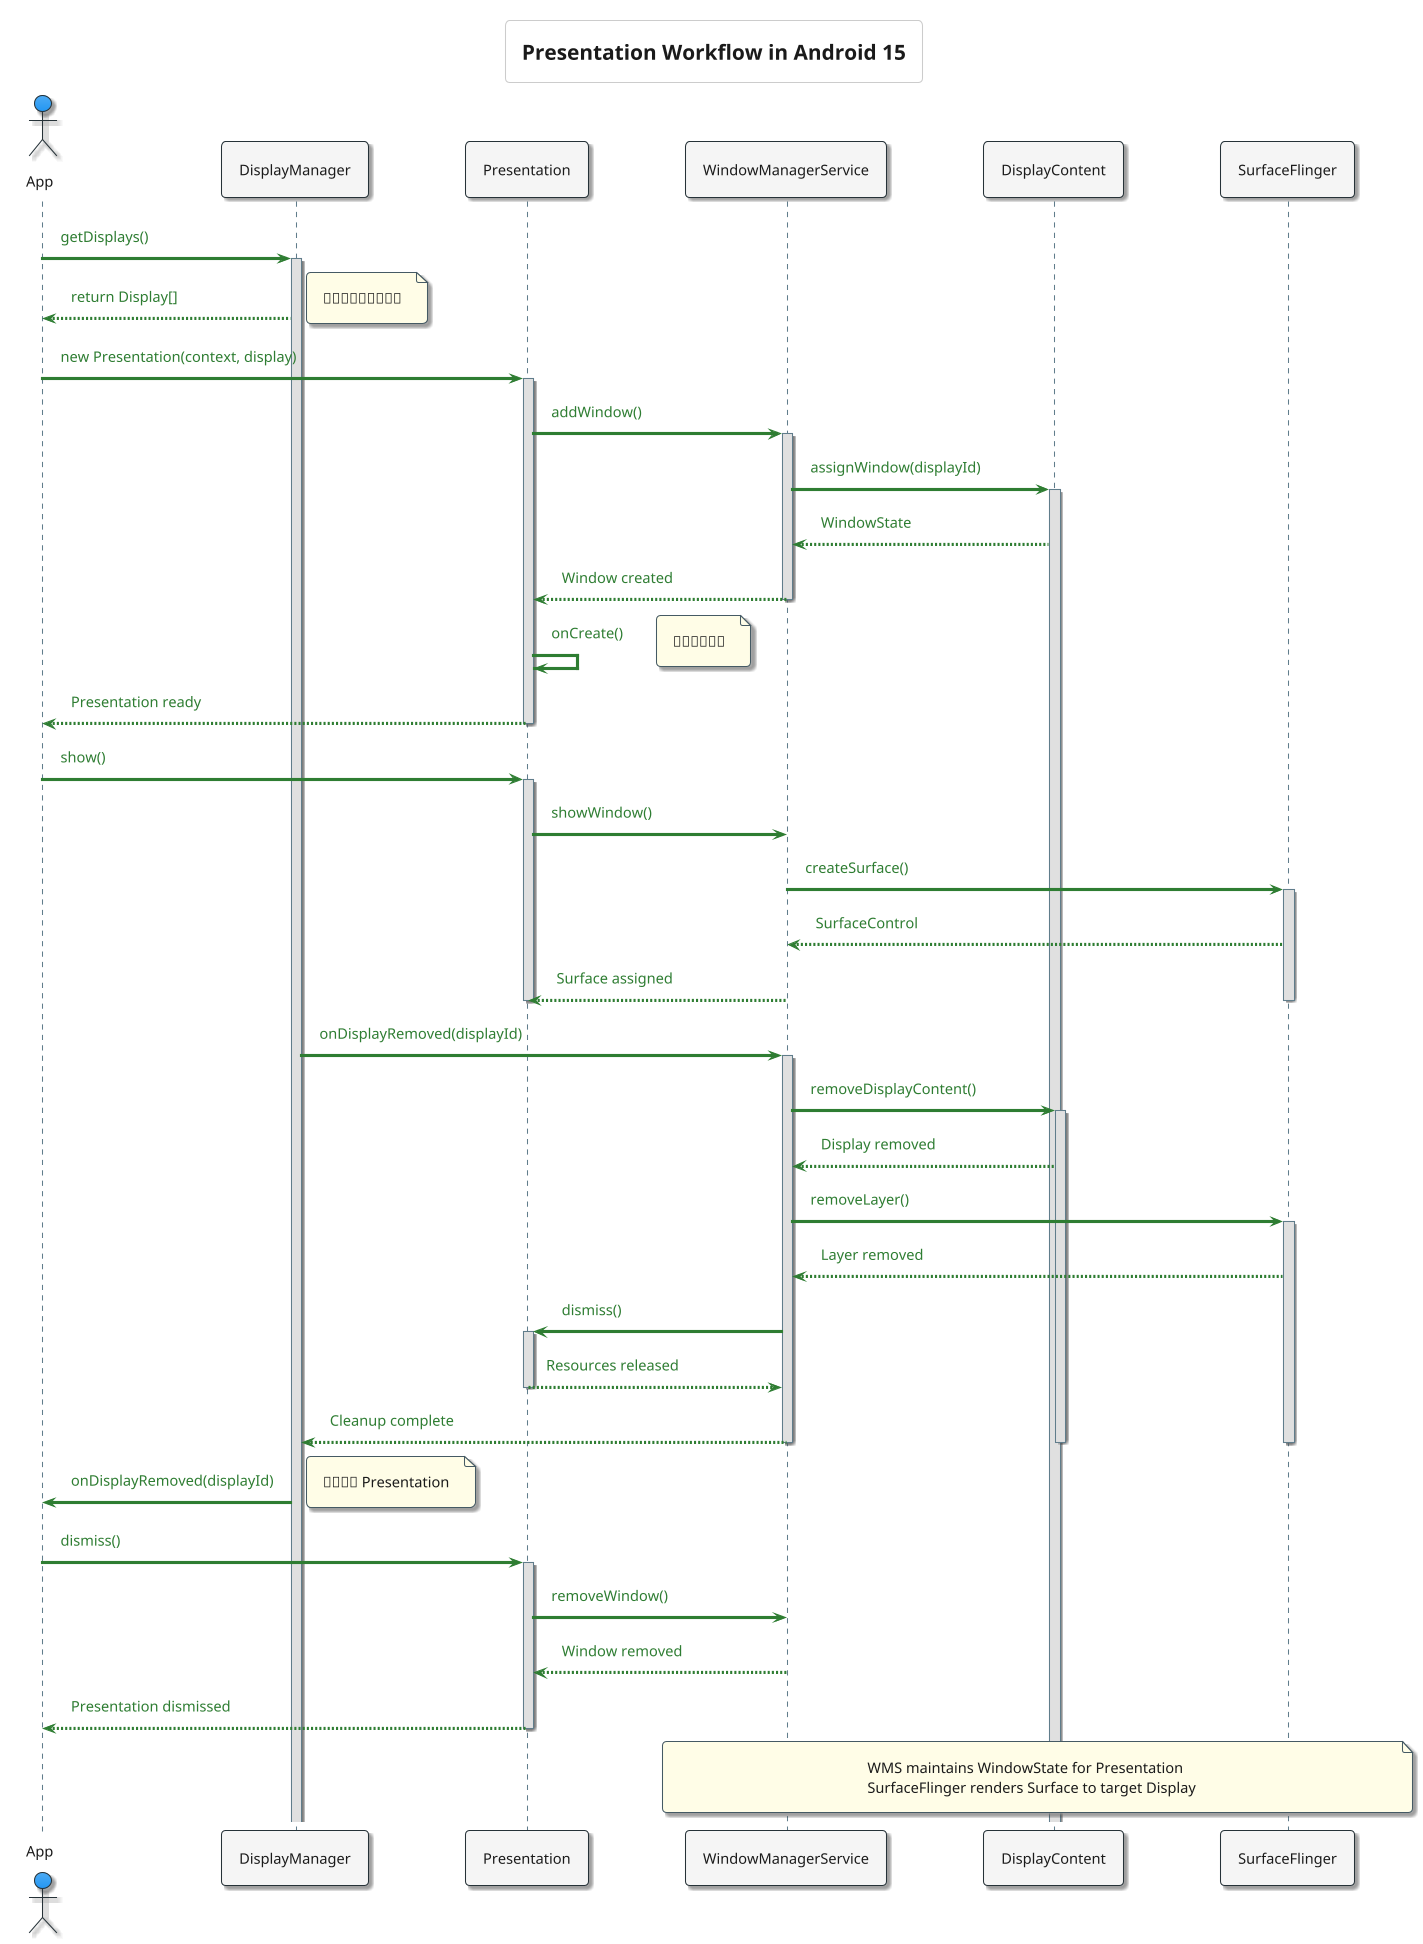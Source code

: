 @startuml
!theme materia


skinparam defaultFontName "Noto Sans"
skinparam defaultFontColor #1A1A1A
skinparam defaultFontSize 14
skinparam shadowing true

skinparam sequence {
    ArrowColor #2E7D32
    ArrowFontColor #2E7D32
    ActorBorderColor #263238
    ParticipantBorderColor #263238
    LifeLineBorderColor #607D8B
    LifeLineBackgroundColor #E0E0E0
    ParticipantBackgroundColor #F5F5F5
    ParticipantFontColor #1A1A1A
    BoxBorderColor #455A64
    BoxBackgroundColor #ECEFF1
}

skinparam note {
    BorderColor #455A64
    BackgroundColor #FFFDE7
    FontColor #1A1A1A
    Shadowing true
}

title Presentation Workflow in Android 15

actor App
participant DisplayManager
participant Presentation
participant WindowManagerService
participant DisplayContent
participant SurfaceFlinger

' --- Step 1: 获取屏幕并创建 Presentation ---
App -> DisplayManager: getDisplays()
activate DisplayManager
DisplayManager --> App: return Display[]
note right: 获取外部显示器列表
App -> Presentation: new Presentation(context, display)
activate Presentation
Presentation -> WindowManagerService: addWindow()
activate WindowManagerService
WindowManagerService -> DisplayContent: assignWindow(displayId)
activate DisplayContent
DisplayContent --> WindowManagerService: WindowState
WindowManagerService --> Presentation: Window created
deactivate WindowManagerService
Presentation -> Presentation: onCreate()
note right: 设置内容视图
Presentation --> App: Presentation ready
deactivate Presentation
App -> Presentation: show()
activate Presentation
Presentation -> WindowManagerService: showWindow()
WindowManagerService -> SurfaceFlinger: createSurface()
activate SurfaceFlinger
SurfaceFlinger --> WindowManagerService: SurfaceControl
WindowManagerService --> Presentation: Surface assigned
deactivate Presentation
deactivate SurfaceFlinger

' --- Step 2: Display 被拔掉 ---
DisplayManager -> WindowManagerService: onDisplayRemoved(displayId)
activate WindowManagerService
WindowManagerService -> DisplayContent: removeDisplayContent()
activate DisplayContent
DisplayContent --> WindowManagerService: Display removed
WindowManagerService -> SurfaceFlinger: removeLayer()
activate SurfaceFlinger
SurfaceFlinger --> WindowManagerService: Layer removed
WindowManagerService -> Presentation: dismiss()
activate Presentation
Presentation --> WindowManagerService: Resources released
deactivate Presentation
WindowManagerService --> DisplayManager: Cleanup complete
deactivate WindowManagerService
deactivate DisplayContent
deactivate SurfaceFlinger
DisplayManager -> App: onDisplayRemoved(displayId)
note right: 应用清理 Presentation
App -> Presentation: dismiss()
activate Presentation
Presentation -> WindowManagerService: removeWindow()
WindowManagerService --> Presentation: Window removed
Presentation --> App: Presentation dismissed
deactivate Presentation

' --- Step 3 & 4: WMS 表示与 SurfaceFlinger 处理 ---
note over WindowManagerService, SurfaceFlinger
    WMS maintains WindowState for Presentation
    SurfaceFlinger renders Surface to target Display
end note

@enduml